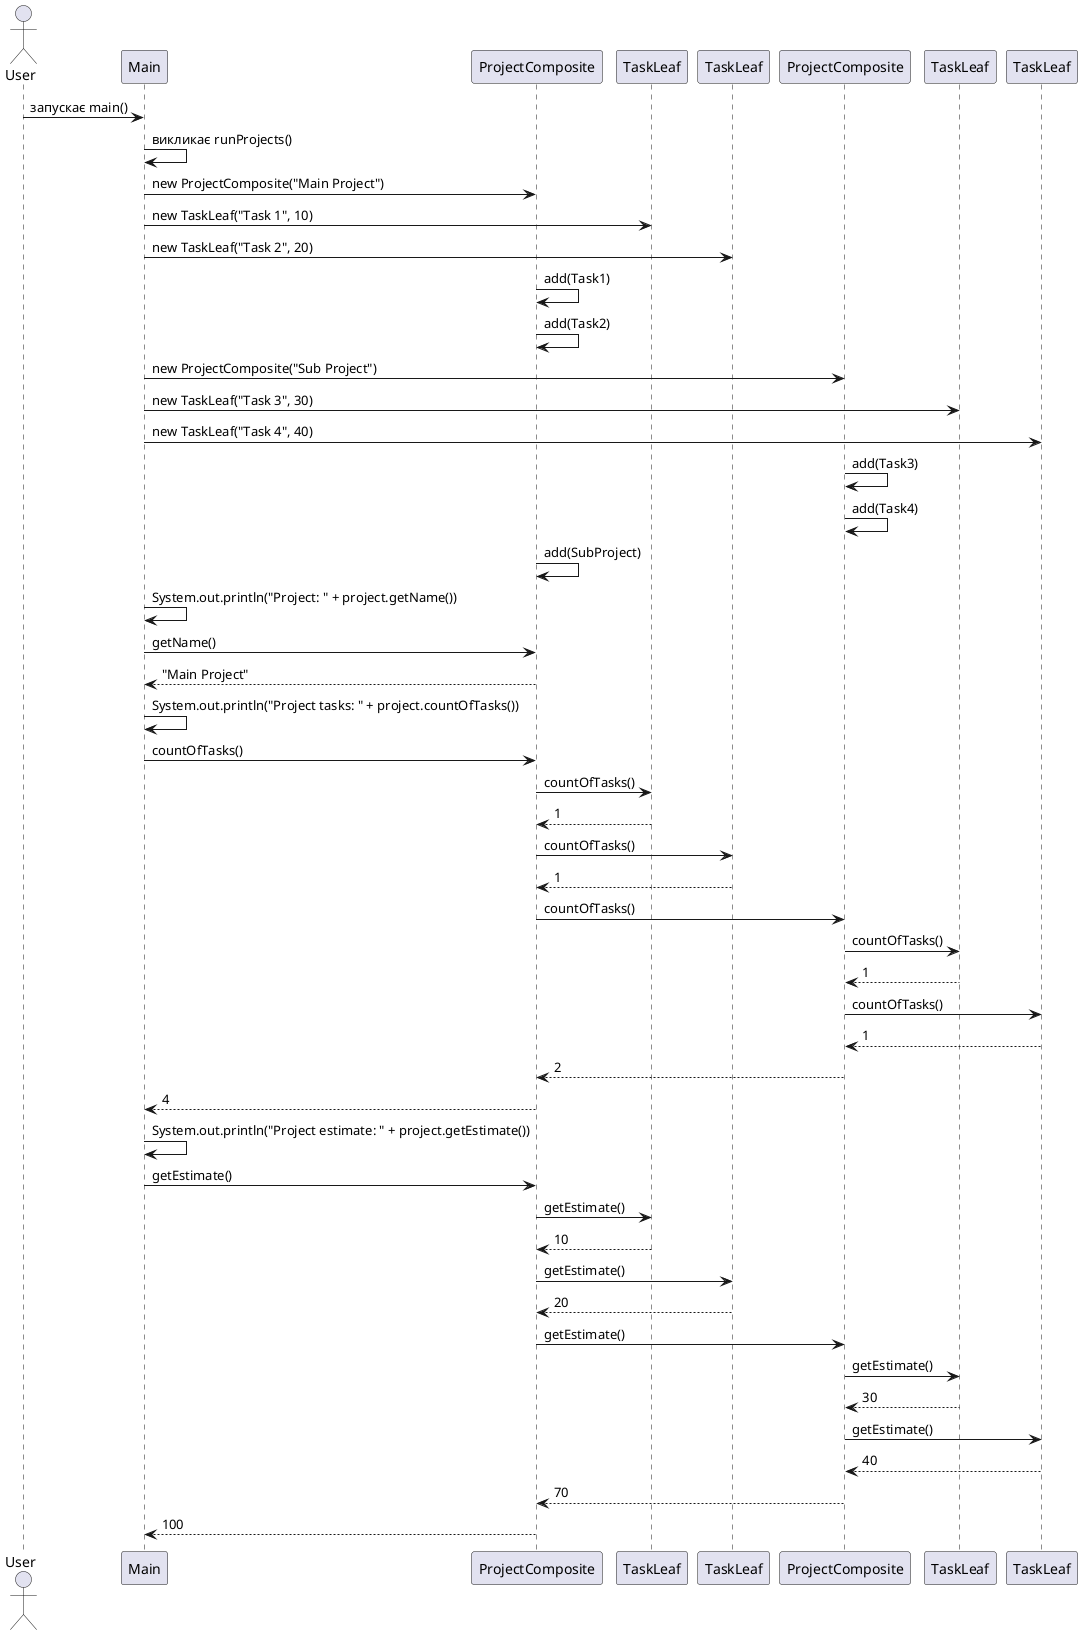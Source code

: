 @startuml
actor User
participant Main
participant ProjectComposite as MainProject
participant TaskLeaf as Task1
participant TaskLeaf as Task2
participant ProjectComposite as SubProject
participant TaskLeaf as Task3
participant TaskLeaf as Task4

User -> Main: запускає main()
Main -> Main: викликає runProjects()
Main -> MainProject: new ProjectComposite("Main Project")
Main -> Task1: new TaskLeaf("Task 1", 10)
Main -> Task2: new TaskLeaf("Task 2", 20)
MainProject -> MainProject: add(Task1)
MainProject -> MainProject: add(Task2)
Main -> SubProject: new ProjectComposite("Sub Project")
Main -> Task3: new TaskLeaf("Task 3", 30)
Main -> Task4: new TaskLeaf("Task 4", 40)
SubProject -> SubProject: add(Task3)
SubProject -> SubProject: add(Task4)
MainProject -> MainProject: add(SubProject)
Main -> Main: System.out.println("Project: " + project.getName())
Main -> MainProject: getName()
MainProject --> Main: "Main Project"
Main -> Main: System.out.println("Project tasks: " + project.countOfTasks())
Main -> MainProject: countOfTasks()
MainProject -> Task1: countOfTasks()
Task1 --> MainProject: 1
MainProject -> Task2: countOfTasks()
Task2 --> MainProject: 1
MainProject -> SubProject: countOfTasks()
SubProject -> Task3: countOfTasks()
Task3 --> SubProject: 1
SubProject -> Task4: countOfTasks()
Task4 --> SubProject: 1
SubProject --> MainProject: 2
MainProject --> Main: 4
Main -> Main: System.out.println("Project estimate: " + project.getEstimate())
Main -> MainProject: getEstimate()
MainProject -> Task1: getEstimate()
Task1 --> MainProject: 10
MainProject -> Task2: getEstimate()
Task2 --> MainProject: 20
MainProject -> SubProject: getEstimate()
SubProject -> Task3: getEstimate()
Task3 --> SubProject: 30
SubProject -> Task4: getEstimate()
Task4 --> SubProject: 40
SubProject --> MainProject: 70
MainProject --> Main: 100
@enduml
